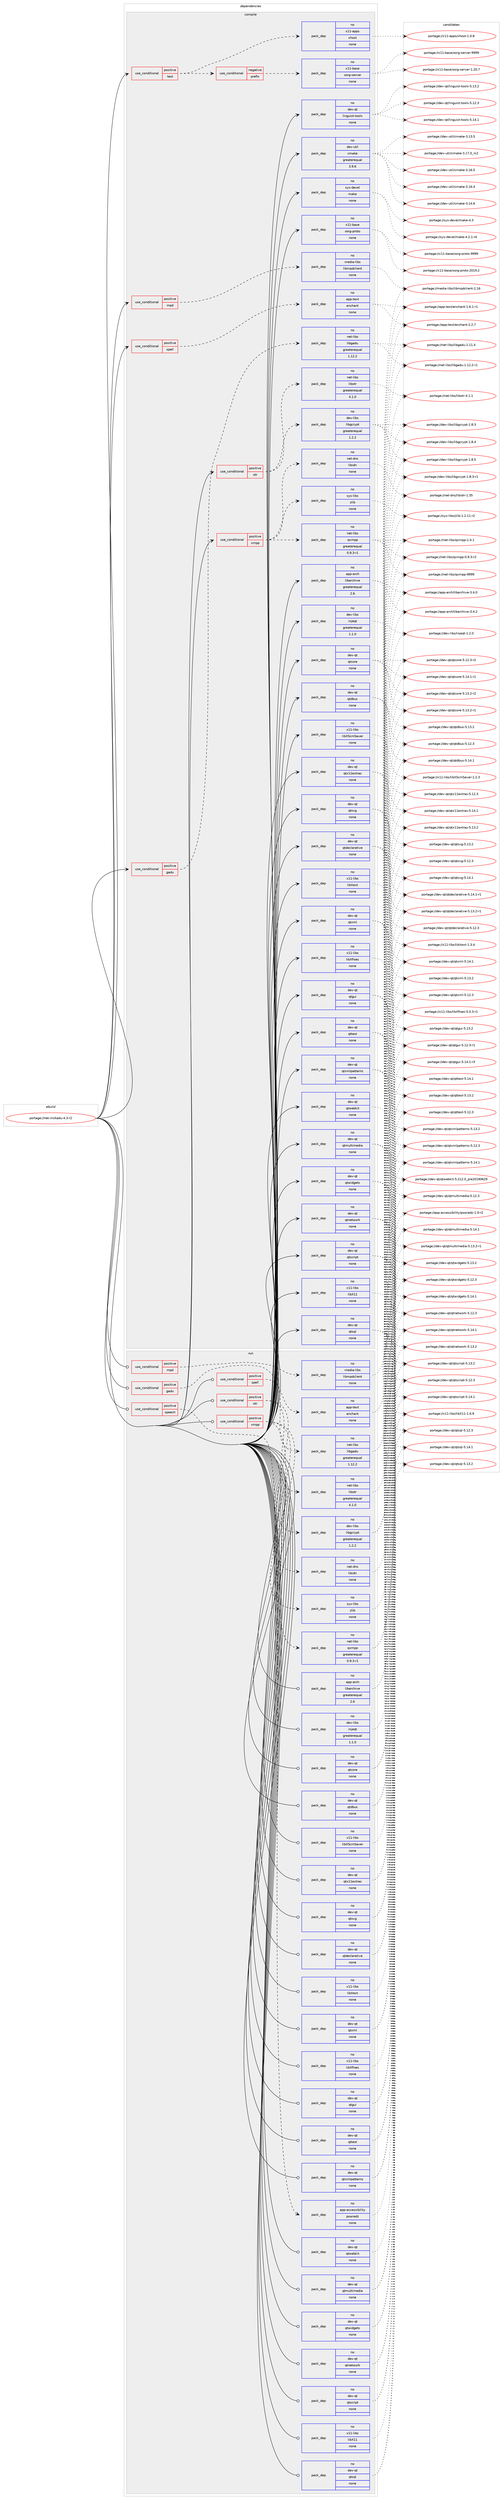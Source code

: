 digraph prolog {

# *************
# Graph options
# *************

newrank=true;
concentrate=true;
compound=true;
graph [rankdir=LR,fontname=Helvetica,fontsize=10,ranksep=1.5];#, ranksep=2.5, nodesep=0.2];
edge  [arrowhead=vee];
node  [fontname=Helvetica,fontsize=10];

# **********
# The ebuild
# **********

subgraph cluster_leftcol {
color=gray;
rank=same;
label=<<i>ebuild</i>>;
id [label="portage://net-im/kadu-4.3-r2", color=red, width=4, href="../net-im/kadu-4.3-r2.svg"];
}

# ****************
# The dependencies
# ****************

subgraph cluster_midcol {
color=gray;
label=<<i>dependencies</i>>;
subgraph cluster_compile {
fillcolor="#eeeeee";
style=filled;
label=<<i>compile</i>>;
subgraph cond12586 {
dependency62156 [label=<<TABLE BORDER="0" CELLBORDER="1" CELLSPACING="0" CELLPADDING="4"><TR><TD ROWSPAN="3" CELLPADDING="10">use_conditional</TD></TR><TR><TD>positive</TD></TR><TR><TD>gadu</TD></TR></TABLE>>, shape=none, color=red];
subgraph pack48341 {
dependency62157 [label=<<TABLE BORDER="0" CELLBORDER="1" CELLSPACING="0" CELLPADDING="4" WIDTH="220"><TR><TD ROWSPAN="6" CELLPADDING="30">pack_dep</TD></TR><TR><TD WIDTH="110">no</TD></TR><TR><TD>net-libs</TD></TR><TR><TD>libgadu</TD></TR><TR><TD>greaterequal</TD></TR><TR><TD>1.12.2</TD></TR></TABLE>>, shape=none, color=blue];
}
dependency62156:e -> dependency62157:w [weight=20,style="dashed",arrowhead="vee"];
}
id:e -> dependency62156:w [weight=20,style="solid",arrowhead="vee"];
subgraph cond12587 {
dependency62158 [label=<<TABLE BORDER="0" CELLBORDER="1" CELLSPACING="0" CELLPADDING="4"><TR><TD ROWSPAN="3" CELLPADDING="10">use_conditional</TD></TR><TR><TD>positive</TD></TR><TR><TD>mpd</TD></TR></TABLE>>, shape=none, color=red];
subgraph pack48342 {
dependency62159 [label=<<TABLE BORDER="0" CELLBORDER="1" CELLSPACING="0" CELLPADDING="4" WIDTH="220"><TR><TD ROWSPAN="6" CELLPADDING="30">pack_dep</TD></TR><TR><TD WIDTH="110">no</TD></TR><TR><TD>media-libs</TD></TR><TR><TD>libmpdclient</TD></TR><TR><TD>none</TD></TR><TR><TD></TD></TR></TABLE>>, shape=none, color=blue];
}
dependency62158:e -> dependency62159:w [weight=20,style="dashed",arrowhead="vee"];
}
id:e -> dependency62158:w [weight=20,style="solid",arrowhead="vee"];
subgraph cond12588 {
dependency62160 [label=<<TABLE BORDER="0" CELLBORDER="1" CELLSPACING="0" CELLPADDING="4"><TR><TD ROWSPAN="3" CELLPADDING="10">use_conditional</TD></TR><TR><TD>positive</TD></TR><TR><TD>otr</TD></TR></TABLE>>, shape=none, color=red];
subgraph pack48343 {
dependency62161 [label=<<TABLE BORDER="0" CELLBORDER="1" CELLSPACING="0" CELLPADDING="4" WIDTH="220"><TR><TD ROWSPAN="6" CELLPADDING="30">pack_dep</TD></TR><TR><TD WIDTH="110">no</TD></TR><TR><TD>dev-libs</TD></TR><TR><TD>libgcrypt</TD></TR><TR><TD>greaterequal</TD></TR><TR><TD>1.2.2</TD></TR></TABLE>>, shape=none, color=blue];
}
dependency62160:e -> dependency62161:w [weight=20,style="dashed",arrowhead="vee"];
subgraph pack48344 {
dependency62162 [label=<<TABLE BORDER="0" CELLBORDER="1" CELLSPACING="0" CELLPADDING="4" WIDTH="220"><TR><TD ROWSPAN="6" CELLPADDING="30">pack_dep</TD></TR><TR><TD WIDTH="110">no</TD></TR><TR><TD>net-libs</TD></TR><TR><TD>libotr</TD></TR><TR><TD>greaterequal</TD></TR><TR><TD>4.1.0</TD></TR></TABLE>>, shape=none, color=blue];
}
dependency62160:e -> dependency62162:w [weight=20,style="dashed",arrowhead="vee"];
}
id:e -> dependency62160:w [weight=20,style="solid",arrowhead="vee"];
subgraph cond12589 {
dependency62163 [label=<<TABLE BORDER="0" CELLBORDER="1" CELLSPACING="0" CELLPADDING="4"><TR><TD ROWSPAN="3" CELLPADDING="10">use_conditional</TD></TR><TR><TD>positive</TD></TR><TR><TD>spell</TD></TR></TABLE>>, shape=none, color=red];
subgraph pack48345 {
dependency62164 [label=<<TABLE BORDER="0" CELLBORDER="1" CELLSPACING="0" CELLPADDING="4" WIDTH="220"><TR><TD ROWSPAN="6" CELLPADDING="30">pack_dep</TD></TR><TR><TD WIDTH="110">no</TD></TR><TR><TD>app-text</TD></TR><TR><TD>enchant</TD></TR><TR><TD>none</TD></TR><TR><TD></TD></TR></TABLE>>, shape=none, color=blue];
}
dependency62163:e -> dependency62164:w [weight=20,style="dashed",arrowhead="vee"];
}
id:e -> dependency62163:w [weight=20,style="solid",arrowhead="vee"];
subgraph cond12590 {
dependency62165 [label=<<TABLE BORDER="0" CELLBORDER="1" CELLSPACING="0" CELLPADDING="4"><TR><TD ROWSPAN="3" CELLPADDING="10">use_conditional</TD></TR><TR><TD>positive</TD></TR><TR><TD>test</TD></TR></TABLE>>, shape=none, color=red];
subgraph cond12591 {
dependency62166 [label=<<TABLE BORDER="0" CELLBORDER="1" CELLSPACING="0" CELLPADDING="4"><TR><TD ROWSPAN="3" CELLPADDING="10">use_conditional</TD></TR><TR><TD>negative</TD></TR><TR><TD>prefix</TD></TR></TABLE>>, shape=none, color=red];
subgraph pack48346 {
dependency62167 [label=<<TABLE BORDER="0" CELLBORDER="1" CELLSPACING="0" CELLPADDING="4" WIDTH="220"><TR><TD ROWSPAN="6" CELLPADDING="30">pack_dep</TD></TR><TR><TD WIDTH="110">no</TD></TR><TR><TD>x11-base</TD></TR><TR><TD>xorg-server</TD></TR><TR><TD>none</TD></TR><TR><TD></TD></TR></TABLE>>, shape=none, color=blue];
}
dependency62166:e -> dependency62167:w [weight=20,style="dashed",arrowhead="vee"];
}
dependency62165:e -> dependency62166:w [weight=20,style="dashed",arrowhead="vee"];
subgraph pack48347 {
dependency62168 [label=<<TABLE BORDER="0" CELLBORDER="1" CELLSPACING="0" CELLPADDING="4" WIDTH="220"><TR><TD ROWSPAN="6" CELLPADDING="30">pack_dep</TD></TR><TR><TD WIDTH="110">no</TD></TR><TR><TD>x11-apps</TD></TR><TR><TD>xhost</TD></TR><TR><TD>none</TD></TR><TR><TD></TD></TR></TABLE>>, shape=none, color=blue];
}
dependency62165:e -> dependency62168:w [weight=20,style="dashed",arrowhead="vee"];
}
id:e -> dependency62165:w [weight=20,style="solid",arrowhead="vee"];
subgraph cond12592 {
dependency62169 [label=<<TABLE BORDER="0" CELLBORDER="1" CELLSPACING="0" CELLPADDING="4"><TR><TD ROWSPAN="3" CELLPADDING="10">use_conditional</TD></TR><TR><TD>positive</TD></TR><TR><TD>xmpp</TD></TR></TABLE>>, shape=none, color=red];
subgraph pack48348 {
dependency62170 [label=<<TABLE BORDER="0" CELLBORDER="1" CELLSPACING="0" CELLPADDING="4" WIDTH="220"><TR><TD ROWSPAN="6" CELLPADDING="30">pack_dep</TD></TR><TR><TD WIDTH="110">no</TD></TR><TR><TD>net-dns</TD></TR><TR><TD>libidn</TD></TR><TR><TD>none</TD></TR><TR><TD></TD></TR></TABLE>>, shape=none, color=blue];
}
dependency62169:e -> dependency62170:w [weight=20,style="dashed",arrowhead="vee"];
subgraph pack48349 {
dependency62171 [label=<<TABLE BORDER="0" CELLBORDER="1" CELLSPACING="0" CELLPADDING="4" WIDTH="220"><TR><TD ROWSPAN="6" CELLPADDING="30">pack_dep</TD></TR><TR><TD WIDTH="110">no</TD></TR><TR><TD>net-libs</TD></TR><TR><TD>qxmpp</TD></TR><TR><TD>greaterequal</TD></TR><TR><TD>0.9.3-r1</TD></TR></TABLE>>, shape=none, color=blue];
}
dependency62169:e -> dependency62171:w [weight=20,style="dashed",arrowhead="vee"];
subgraph pack48350 {
dependency62172 [label=<<TABLE BORDER="0" CELLBORDER="1" CELLSPACING="0" CELLPADDING="4" WIDTH="220"><TR><TD ROWSPAN="6" CELLPADDING="30">pack_dep</TD></TR><TR><TD WIDTH="110">no</TD></TR><TR><TD>sys-libs</TD></TR><TR><TD>zlib</TD></TR><TR><TD>none</TD></TR><TR><TD></TD></TR></TABLE>>, shape=none, color=blue];
}
dependency62169:e -> dependency62172:w [weight=20,style="dashed",arrowhead="vee"];
}
id:e -> dependency62169:w [weight=20,style="solid",arrowhead="vee"];
subgraph pack48351 {
dependency62173 [label=<<TABLE BORDER="0" CELLBORDER="1" CELLSPACING="0" CELLPADDING="4" WIDTH="220"><TR><TD ROWSPAN="6" CELLPADDING="30">pack_dep</TD></TR><TR><TD WIDTH="110">no</TD></TR><TR><TD>app-arch</TD></TR><TR><TD>libarchive</TD></TR><TR><TD>greaterequal</TD></TR><TR><TD>2.6</TD></TR></TABLE>>, shape=none, color=blue];
}
id:e -> dependency62173:w [weight=20,style="solid",arrowhead="vee"];
subgraph pack48352 {
dependency62174 [label=<<TABLE BORDER="0" CELLBORDER="1" CELLSPACING="0" CELLPADDING="4" WIDTH="220"><TR><TD ROWSPAN="6" CELLPADDING="30">pack_dep</TD></TR><TR><TD WIDTH="110">no</TD></TR><TR><TD>dev-libs</TD></TR><TR><TD>injeqt</TD></TR><TR><TD>greaterequal</TD></TR><TR><TD>1.1.0</TD></TR></TABLE>>, shape=none, color=blue];
}
id:e -> dependency62174:w [weight=20,style="solid",arrowhead="vee"];
subgraph pack48353 {
dependency62175 [label=<<TABLE BORDER="0" CELLBORDER="1" CELLSPACING="0" CELLPADDING="4" WIDTH="220"><TR><TD ROWSPAN="6" CELLPADDING="30">pack_dep</TD></TR><TR><TD WIDTH="110">no</TD></TR><TR><TD>dev-qt</TD></TR><TR><TD>linguist-tools</TD></TR><TR><TD>none</TD></TR><TR><TD></TD></TR></TABLE>>, shape=none, color=blue];
}
id:e -> dependency62175:w [weight=20,style="solid",arrowhead="vee"];
subgraph pack48354 {
dependency62176 [label=<<TABLE BORDER="0" CELLBORDER="1" CELLSPACING="0" CELLPADDING="4" WIDTH="220"><TR><TD ROWSPAN="6" CELLPADDING="30">pack_dep</TD></TR><TR><TD WIDTH="110">no</TD></TR><TR><TD>dev-qt</TD></TR><TR><TD>qtcore</TD></TR><TR><TD>none</TD></TR><TR><TD></TD></TR></TABLE>>, shape=none, color=blue];
}
id:e -> dependency62176:w [weight=20,style="solid",arrowhead="vee"];
subgraph pack48355 {
dependency62177 [label=<<TABLE BORDER="0" CELLBORDER="1" CELLSPACING="0" CELLPADDING="4" WIDTH="220"><TR><TD ROWSPAN="6" CELLPADDING="30">pack_dep</TD></TR><TR><TD WIDTH="110">no</TD></TR><TR><TD>dev-qt</TD></TR><TR><TD>qtdbus</TD></TR><TR><TD>none</TD></TR><TR><TD></TD></TR></TABLE>>, shape=none, color=blue];
}
id:e -> dependency62177:w [weight=20,style="solid",arrowhead="vee"];
subgraph pack48356 {
dependency62178 [label=<<TABLE BORDER="0" CELLBORDER="1" CELLSPACING="0" CELLPADDING="4" WIDTH="220"><TR><TD ROWSPAN="6" CELLPADDING="30">pack_dep</TD></TR><TR><TD WIDTH="110">no</TD></TR><TR><TD>dev-qt</TD></TR><TR><TD>qtdeclarative</TD></TR><TR><TD>none</TD></TR><TR><TD></TD></TR></TABLE>>, shape=none, color=blue];
}
id:e -> dependency62178:w [weight=20,style="solid",arrowhead="vee"];
subgraph pack48357 {
dependency62179 [label=<<TABLE BORDER="0" CELLBORDER="1" CELLSPACING="0" CELLPADDING="4" WIDTH="220"><TR><TD ROWSPAN="6" CELLPADDING="30">pack_dep</TD></TR><TR><TD WIDTH="110">no</TD></TR><TR><TD>dev-qt</TD></TR><TR><TD>qtgui</TD></TR><TR><TD>none</TD></TR><TR><TD></TD></TR></TABLE>>, shape=none, color=blue];
}
id:e -> dependency62179:w [weight=20,style="solid",arrowhead="vee"];
subgraph pack48358 {
dependency62180 [label=<<TABLE BORDER="0" CELLBORDER="1" CELLSPACING="0" CELLPADDING="4" WIDTH="220"><TR><TD ROWSPAN="6" CELLPADDING="30">pack_dep</TD></TR><TR><TD WIDTH="110">no</TD></TR><TR><TD>dev-qt</TD></TR><TR><TD>qtmultimedia</TD></TR><TR><TD>none</TD></TR><TR><TD></TD></TR></TABLE>>, shape=none, color=blue];
}
id:e -> dependency62180:w [weight=20,style="solid",arrowhead="vee"];
subgraph pack48359 {
dependency62181 [label=<<TABLE BORDER="0" CELLBORDER="1" CELLSPACING="0" CELLPADDING="4" WIDTH="220"><TR><TD ROWSPAN="6" CELLPADDING="30">pack_dep</TD></TR><TR><TD WIDTH="110">no</TD></TR><TR><TD>dev-qt</TD></TR><TR><TD>qtnetwork</TD></TR><TR><TD>none</TD></TR><TR><TD></TD></TR></TABLE>>, shape=none, color=blue];
}
id:e -> dependency62181:w [weight=20,style="solid",arrowhead="vee"];
subgraph pack48360 {
dependency62182 [label=<<TABLE BORDER="0" CELLBORDER="1" CELLSPACING="0" CELLPADDING="4" WIDTH="220"><TR><TD ROWSPAN="6" CELLPADDING="30">pack_dep</TD></TR><TR><TD WIDTH="110">no</TD></TR><TR><TD>dev-qt</TD></TR><TR><TD>qtscript</TD></TR><TR><TD>none</TD></TR><TR><TD></TD></TR></TABLE>>, shape=none, color=blue];
}
id:e -> dependency62182:w [weight=20,style="solid",arrowhead="vee"];
subgraph pack48361 {
dependency62183 [label=<<TABLE BORDER="0" CELLBORDER="1" CELLSPACING="0" CELLPADDING="4" WIDTH="220"><TR><TD ROWSPAN="6" CELLPADDING="30">pack_dep</TD></TR><TR><TD WIDTH="110">no</TD></TR><TR><TD>dev-qt</TD></TR><TR><TD>qtsql</TD></TR><TR><TD>none</TD></TR><TR><TD></TD></TR></TABLE>>, shape=none, color=blue];
}
id:e -> dependency62183:w [weight=20,style="solid",arrowhead="vee"];
subgraph pack48362 {
dependency62184 [label=<<TABLE BORDER="0" CELLBORDER="1" CELLSPACING="0" CELLPADDING="4" WIDTH="220"><TR><TD ROWSPAN="6" CELLPADDING="30">pack_dep</TD></TR><TR><TD WIDTH="110">no</TD></TR><TR><TD>dev-qt</TD></TR><TR><TD>qtsvg</TD></TR><TR><TD>none</TD></TR><TR><TD></TD></TR></TABLE>>, shape=none, color=blue];
}
id:e -> dependency62184:w [weight=20,style="solid",arrowhead="vee"];
subgraph pack48363 {
dependency62185 [label=<<TABLE BORDER="0" CELLBORDER="1" CELLSPACING="0" CELLPADDING="4" WIDTH="220"><TR><TD ROWSPAN="6" CELLPADDING="30">pack_dep</TD></TR><TR><TD WIDTH="110">no</TD></TR><TR><TD>dev-qt</TD></TR><TR><TD>qttest</TD></TR><TR><TD>none</TD></TR><TR><TD></TD></TR></TABLE>>, shape=none, color=blue];
}
id:e -> dependency62185:w [weight=20,style="solid",arrowhead="vee"];
subgraph pack48364 {
dependency62186 [label=<<TABLE BORDER="0" CELLBORDER="1" CELLSPACING="0" CELLPADDING="4" WIDTH="220"><TR><TD ROWSPAN="6" CELLPADDING="30">pack_dep</TD></TR><TR><TD WIDTH="110">no</TD></TR><TR><TD>dev-qt</TD></TR><TR><TD>qtwebkit</TD></TR><TR><TD>none</TD></TR><TR><TD></TD></TR></TABLE>>, shape=none, color=blue];
}
id:e -> dependency62186:w [weight=20,style="solid",arrowhead="vee"];
subgraph pack48365 {
dependency62187 [label=<<TABLE BORDER="0" CELLBORDER="1" CELLSPACING="0" CELLPADDING="4" WIDTH="220"><TR><TD ROWSPAN="6" CELLPADDING="30">pack_dep</TD></TR><TR><TD WIDTH="110">no</TD></TR><TR><TD>dev-qt</TD></TR><TR><TD>qtwidgets</TD></TR><TR><TD>none</TD></TR><TR><TD></TD></TR></TABLE>>, shape=none, color=blue];
}
id:e -> dependency62187:w [weight=20,style="solid",arrowhead="vee"];
subgraph pack48366 {
dependency62188 [label=<<TABLE BORDER="0" CELLBORDER="1" CELLSPACING="0" CELLPADDING="4" WIDTH="220"><TR><TD ROWSPAN="6" CELLPADDING="30">pack_dep</TD></TR><TR><TD WIDTH="110">no</TD></TR><TR><TD>dev-qt</TD></TR><TR><TD>qtx11extras</TD></TR><TR><TD>none</TD></TR><TR><TD></TD></TR></TABLE>>, shape=none, color=blue];
}
id:e -> dependency62188:w [weight=20,style="solid",arrowhead="vee"];
subgraph pack48367 {
dependency62189 [label=<<TABLE BORDER="0" CELLBORDER="1" CELLSPACING="0" CELLPADDING="4" WIDTH="220"><TR><TD ROWSPAN="6" CELLPADDING="30">pack_dep</TD></TR><TR><TD WIDTH="110">no</TD></TR><TR><TD>dev-qt</TD></TR><TR><TD>qtxml</TD></TR><TR><TD>none</TD></TR><TR><TD></TD></TR></TABLE>>, shape=none, color=blue];
}
id:e -> dependency62189:w [weight=20,style="solid",arrowhead="vee"];
subgraph pack48368 {
dependency62190 [label=<<TABLE BORDER="0" CELLBORDER="1" CELLSPACING="0" CELLPADDING="4" WIDTH="220"><TR><TD ROWSPAN="6" CELLPADDING="30">pack_dep</TD></TR><TR><TD WIDTH="110">no</TD></TR><TR><TD>dev-qt</TD></TR><TR><TD>qtxmlpatterns</TD></TR><TR><TD>none</TD></TR><TR><TD></TD></TR></TABLE>>, shape=none, color=blue];
}
id:e -> dependency62190:w [weight=20,style="solid",arrowhead="vee"];
subgraph pack48369 {
dependency62191 [label=<<TABLE BORDER="0" CELLBORDER="1" CELLSPACING="0" CELLPADDING="4" WIDTH="220"><TR><TD ROWSPAN="6" CELLPADDING="30">pack_dep</TD></TR><TR><TD WIDTH="110">no</TD></TR><TR><TD>dev-util</TD></TR><TR><TD>cmake</TD></TR><TR><TD>greaterequal</TD></TR><TR><TD>3.9.6</TD></TR></TABLE>>, shape=none, color=blue];
}
id:e -> dependency62191:w [weight=20,style="solid",arrowhead="vee"];
subgraph pack48370 {
dependency62192 [label=<<TABLE BORDER="0" CELLBORDER="1" CELLSPACING="0" CELLPADDING="4" WIDTH="220"><TR><TD ROWSPAN="6" CELLPADDING="30">pack_dep</TD></TR><TR><TD WIDTH="110">no</TD></TR><TR><TD>sys-devel</TD></TR><TR><TD>make</TD></TR><TR><TD>none</TD></TR><TR><TD></TD></TR></TABLE>>, shape=none, color=blue];
}
id:e -> dependency62192:w [weight=20,style="solid",arrowhead="vee"];
subgraph pack48371 {
dependency62193 [label=<<TABLE BORDER="0" CELLBORDER="1" CELLSPACING="0" CELLPADDING="4" WIDTH="220"><TR><TD ROWSPAN="6" CELLPADDING="30">pack_dep</TD></TR><TR><TD WIDTH="110">no</TD></TR><TR><TD>x11-base</TD></TR><TR><TD>xorg-proto</TD></TR><TR><TD>none</TD></TR><TR><TD></TD></TR></TABLE>>, shape=none, color=blue];
}
id:e -> dependency62193:w [weight=20,style="solid",arrowhead="vee"];
subgraph pack48372 {
dependency62194 [label=<<TABLE BORDER="0" CELLBORDER="1" CELLSPACING="0" CELLPADDING="4" WIDTH="220"><TR><TD ROWSPAN="6" CELLPADDING="30">pack_dep</TD></TR><TR><TD WIDTH="110">no</TD></TR><TR><TD>x11-libs</TD></TR><TR><TD>libX11</TD></TR><TR><TD>none</TD></TR><TR><TD></TD></TR></TABLE>>, shape=none, color=blue];
}
id:e -> dependency62194:w [weight=20,style="solid",arrowhead="vee"];
subgraph pack48373 {
dependency62195 [label=<<TABLE BORDER="0" CELLBORDER="1" CELLSPACING="0" CELLPADDING="4" WIDTH="220"><TR><TD ROWSPAN="6" CELLPADDING="30">pack_dep</TD></TR><TR><TD WIDTH="110">no</TD></TR><TR><TD>x11-libs</TD></TR><TR><TD>libXScrnSaver</TD></TR><TR><TD>none</TD></TR><TR><TD></TD></TR></TABLE>>, shape=none, color=blue];
}
id:e -> dependency62195:w [weight=20,style="solid",arrowhead="vee"];
subgraph pack48374 {
dependency62196 [label=<<TABLE BORDER="0" CELLBORDER="1" CELLSPACING="0" CELLPADDING="4" WIDTH="220"><TR><TD ROWSPAN="6" CELLPADDING="30">pack_dep</TD></TR><TR><TD WIDTH="110">no</TD></TR><TR><TD>x11-libs</TD></TR><TR><TD>libXext</TD></TR><TR><TD>none</TD></TR><TR><TD></TD></TR></TABLE>>, shape=none, color=blue];
}
id:e -> dependency62196:w [weight=20,style="solid",arrowhead="vee"];
subgraph pack48375 {
dependency62197 [label=<<TABLE BORDER="0" CELLBORDER="1" CELLSPACING="0" CELLPADDING="4" WIDTH="220"><TR><TD ROWSPAN="6" CELLPADDING="30">pack_dep</TD></TR><TR><TD WIDTH="110">no</TD></TR><TR><TD>x11-libs</TD></TR><TR><TD>libXfixes</TD></TR><TR><TD>none</TD></TR><TR><TD></TD></TR></TABLE>>, shape=none, color=blue];
}
id:e -> dependency62197:w [weight=20,style="solid",arrowhead="vee"];
}
subgraph cluster_compileandrun {
fillcolor="#eeeeee";
style=filled;
label=<<i>compile and run</i>>;
}
subgraph cluster_run {
fillcolor="#eeeeee";
style=filled;
label=<<i>run</i>>;
subgraph cond12593 {
dependency62198 [label=<<TABLE BORDER="0" CELLBORDER="1" CELLSPACING="0" CELLPADDING="4"><TR><TD ROWSPAN="3" CELLPADDING="10">use_conditional</TD></TR><TR><TD>positive</TD></TR><TR><TD>gadu</TD></TR></TABLE>>, shape=none, color=red];
subgraph pack48376 {
dependency62199 [label=<<TABLE BORDER="0" CELLBORDER="1" CELLSPACING="0" CELLPADDING="4" WIDTH="220"><TR><TD ROWSPAN="6" CELLPADDING="30">pack_dep</TD></TR><TR><TD WIDTH="110">no</TD></TR><TR><TD>net-libs</TD></TR><TR><TD>libgadu</TD></TR><TR><TD>greaterequal</TD></TR><TR><TD>1.12.2</TD></TR></TABLE>>, shape=none, color=blue];
}
dependency62198:e -> dependency62199:w [weight=20,style="dashed",arrowhead="vee"];
}
id:e -> dependency62198:w [weight=20,style="solid",arrowhead="odot"];
subgraph cond12594 {
dependency62200 [label=<<TABLE BORDER="0" CELLBORDER="1" CELLSPACING="0" CELLPADDING="4"><TR><TD ROWSPAN="3" CELLPADDING="10">use_conditional</TD></TR><TR><TD>positive</TD></TR><TR><TD>mpd</TD></TR></TABLE>>, shape=none, color=red];
subgraph pack48377 {
dependency62201 [label=<<TABLE BORDER="0" CELLBORDER="1" CELLSPACING="0" CELLPADDING="4" WIDTH="220"><TR><TD ROWSPAN="6" CELLPADDING="30">pack_dep</TD></TR><TR><TD WIDTH="110">no</TD></TR><TR><TD>media-libs</TD></TR><TR><TD>libmpdclient</TD></TR><TR><TD>none</TD></TR><TR><TD></TD></TR></TABLE>>, shape=none, color=blue];
}
dependency62200:e -> dependency62201:w [weight=20,style="dashed",arrowhead="vee"];
}
id:e -> dependency62200:w [weight=20,style="solid",arrowhead="odot"];
subgraph cond12595 {
dependency62202 [label=<<TABLE BORDER="0" CELLBORDER="1" CELLSPACING="0" CELLPADDING="4"><TR><TD ROWSPAN="3" CELLPADDING="10">use_conditional</TD></TR><TR><TD>positive</TD></TR><TR><TD>otr</TD></TR></TABLE>>, shape=none, color=red];
subgraph pack48378 {
dependency62203 [label=<<TABLE BORDER="0" CELLBORDER="1" CELLSPACING="0" CELLPADDING="4" WIDTH="220"><TR><TD ROWSPAN="6" CELLPADDING="30">pack_dep</TD></TR><TR><TD WIDTH="110">no</TD></TR><TR><TD>dev-libs</TD></TR><TR><TD>libgcrypt</TD></TR><TR><TD>greaterequal</TD></TR><TR><TD>1.2.2</TD></TR></TABLE>>, shape=none, color=blue];
}
dependency62202:e -> dependency62203:w [weight=20,style="dashed",arrowhead="vee"];
subgraph pack48379 {
dependency62204 [label=<<TABLE BORDER="0" CELLBORDER="1" CELLSPACING="0" CELLPADDING="4" WIDTH="220"><TR><TD ROWSPAN="6" CELLPADDING="30">pack_dep</TD></TR><TR><TD WIDTH="110">no</TD></TR><TR><TD>net-libs</TD></TR><TR><TD>libotr</TD></TR><TR><TD>greaterequal</TD></TR><TR><TD>4.1.0</TD></TR></TABLE>>, shape=none, color=blue];
}
dependency62202:e -> dependency62204:w [weight=20,style="dashed",arrowhead="vee"];
}
id:e -> dependency62202:w [weight=20,style="solid",arrowhead="odot"];
subgraph cond12596 {
dependency62205 [label=<<TABLE BORDER="0" CELLBORDER="1" CELLSPACING="0" CELLPADDING="4"><TR><TD ROWSPAN="3" CELLPADDING="10">use_conditional</TD></TR><TR><TD>positive</TD></TR><TR><TD>speech</TD></TR></TABLE>>, shape=none, color=red];
subgraph pack48380 {
dependency62206 [label=<<TABLE BORDER="0" CELLBORDER="1" CELLSPACING="0" CELLPADDING="4" WIDTH="220"><TR><TD ROWSPAN="6" CELLPADDING="30">pack_dep</TD></TR><TR><TD WIDTH="110">no</TD></TR><TR><TD>app-accessibility</TD></TR><TR><TD>powiedz</TD></TR><TR><TD>none</TD></TR><TR><TD></TD></TR></TABLE>>, shape=none, color=blue];
}
dependency62205:e -> dependency62206:w [weight=20,style="dashed",arrowhead="vee"];
}
id:e -> dependency62205:w [weight=20,style="solid",arrowhead="odot"];
subgraph cond12597 {
dependency62207 [label=<<TABLE BORDER="0" CELLBORDER="1" CELLSPACING="0" CELLPADDING="4"><TR><TD ROWSPAN="3" CELLPADDING="10">use_conditional</TD></TR><TR><TD>positive</TD></TR><TR><TD>spell</TD></TR></TABLE>>, shape=none, color=red];
subgraph pack48381 {
dependency62208 [label=<<TABLE BORDER="0" CELLBORDER="1" CELLSPACING="0" CELLPADDING="4" WIDTH="220"><TR><TD ROWSPAN="6" CELLPADDING="30">pack_dep</TD></TR><TR><TD WIDTH="110">no</TD></TR><TR><TD>app-text</TD></TR><TR><TD>enchant</TD></TR><TR><TD>none</TD></TR><TR><TD></TD></TR></TABLE>>, shape=none, color=blue];
}
dependency62207:e -> dependency62208:w [weight=20,style="dashed",arrowhead="vee"];
}
id:e -> dependency62207:w [weight=20,style="solid",arrowhead="odot"];
subgraph cond12598 {
dependency62209 [label=<<TABLE BORDER="0" CELLBORDER="1" CELLSPACING="0" CELLPADDING="4"><TR><TD ROWSPAN="3" CELLPADDING="10">use_conditional</TD></TR><TR><TD>positive</TD></TR><TR><TD>xmpp</TD></TR></TABLE>>, shape=none, color=red];
subgraph pack48382 {
dependency62210 [label=<<TABLE BORDER="0" CELLBORDER="1" CELLSPACING="0" CELLPADDING="4" WIDTH="220"><TR><TD ROWSPAN="6" CELLPADDING="30">pack_dep</TD></TR><TR><TD WIDTH="110">no</TD></TR><TR><TD>net-dns</TD></TR><TR><TD>libidn</TD></TR><TR><TD>none</TD></TR><TR><TD></TD></TR></TABLE>>, shape=none, color=blue];
}
dependency62209:e -> dependency62210:w [weight=20,style="dashed",arrowhead="vee"];
subgraph pack48383 {
dependency62211 [label=<<TABLE BORDER="0" CELLBORDER="1" CELLSPACING="0" CELLPADDING="4" WIDTH="220"><TR><TD ROWSPAN="6" CELLPADDING="30">pack_dep</TD></TR><TR><TD WIDTH="110">no</TD></TR><TR><TD>net-libs</TD></TR><TR><TD>qxmpp</TD></TR><TR><TD>greaterequal</TD></TR><TR><TD>0.9.3-r1</TD></TR></TABLE>>, shape=none, color=blue];
}
dependency62209:e -> dependency62211:w [weight=20,style="dashed",arrowhead="vee"];
subgraph pack48384 {
dependency62212 [label=<<TABLE BORDER="0" CELLBORDER="1" CELLSPACING="0" CELLPADDING="4" WIDTH="220"><TR><TD ROWSPAN="6" CELLPADDING="30">pack_dep</TD></TR><TR><TD WIDTH="110">no</TD></TR><TR><TD>sys-libs</TD></TR><TR><TD>zlib</TD></TR><TR><TD>none</TD></TR><TR><TD></TD></TR></TABLE>>, shape=none, color=blue];
}
dependency62209:e -> dependency62212:w [weight=20,style="dashed",arrowhead="vee"];
}
id:e -> dependency62209:w [weight=20,style="solid",arrowhead="odot"];
subgraph pack48385 {
dependency62213 [label=<<TABLE BORDER="0" CELLBORDER="1" CELLSPACING="0" CELLPADDING="4" WIDTH="220"><TR><TD ROWSPAN="6" CELLPADDING="30">pack_dep</TD></TR><TR><TD WIDTH="110">no</TD></TR><TR><TD>app-arch</TD></TR><TR><TD>libarchive</TD></TR><TR><TD>greaterequal</TD></TR><TR><TD>2.6</TD></TR></TABLE>>, shape=none, color=blue];
}
id:e -> dependency62213:w [weight=20,style="solid",arrowhead="odot"];
subgraph pack48386 {
dependency62214 [label=<<TABLE BORDER="0" CELLBORDER="1" CELLSPACING="0" CELLPADDING="4" WIDTH="220"><TR><TD ROWSPAN="6" CELLPADDING="30">pack_dep</TD></TR><TR><TD WIDTH="110">no</TD></TR><TR><TD>dev-libs</TD></TR><TR><TD>injeqt</TD></TR><TR><TD>greaterequal</TD></TR><TR><TD>1.1.0</TD></TR></TABLE>>, shape=none, color=blue];
}
id:e -> dependency62214:w [weight=20,style="solid",arrowhead="odot"];
subgraph pack48387 {
dependency62215 [label=<<TABLE BORDER="0" CELLBORDER="1" CELLSPACING="0" CELLPADDING="4" WIDTH="220"><TR><TD ROWSPAN="6" CELLPADDING="30">pack_dep</TD></TR><TR><TD WIDTH="110">no</TD></TR><TR><TD>dev-qt</TD></TR><TR><TD>qtcore</TD></TR><TR><TD>none</TD></TR><TR><TD></TD></TR></TABLE>>, shape=none, color=blue];
}
id:e -> dependency62215:w [weight=20,style="solid",arrowhead="odot"];
subgraph pack48388 {
dependency62216 [label=<<TABLE BORDER="0" CELLBORDER="1" CELLSPACING="0" CELLPADDING="4" WIDTH="220"><TR><TD ROWSPAN="6" CELLPADDING="30">pack_dep</TD></TR><TR><TD WIDTH="110">no</TD></TR><TR><TD>dev-qt</TD></TR><TR><TD>qtdbus</TD></TR><TR><TD>none</TD></TR><TR><TD></TD></TR></TABLE>>, shape=none, color=blue];
}
id:e -> dependency62216:w [weight=20,style="solid",arrowhead="odot"];
subgraph pack48389 {
dependency62217 [label=<<TABLE BORDER="0" CELLBORDER="1" CELLSPACING="0" CELLPADDING="4" WIDTH="220"><TR><TD ROWSPAN="6" CELLPADDING="30">pack_dep</TD></TR><TR><TD WIDTH="110">no</TD></TR><TR><TD>dev-qt</TD></TR><TR><TD>qtdeclarative</TD></TR><TR><TD>none</TD></TR><TR><TD></TD></TR></TABLE>>, shape=none, color=blue];
}
id:e -> dependency62217:w [weight=20,style="solid",arrowhead="odot"];
subgraph pack48390 {
dependency62218 [label=<<TABLE BORDER="0" CELLBORDER="1" CELLSPACING="0" CELLPADDING="4" WIDTH="220"><TR><TD ROWSPAN="6" CELLPADDING="30">pack_dep</TD></TR><TR><TD WIDTH="110">no</TD></TR><TR><TD>dev-qt</TD></TR><TR><TD>qtgui</TD></TR><TR><TD>none</TD></TR><TR><TD></TD></TR></TABLE>>, shape=none, color=blue];
}
id:e -> dependency62218:w [weight=20,style="solid",arrowhead="odot"];
subgraph pack48391 {
dependency62219 [label=<<TABLE BORDER="0" CELLBORDER="1" CELLSPACING="0" CELLPADDING="4" WIDTH="220"><TR><TD ROWSPAN="6" CELLPADDING="30">pack_dep</TD></TR><TR><TD WIDTH="110">no</TD></TR><TR><TD>dev-qt</TD></TR><TR><TD>qtmultimedia</TD></TR><TR><TD>none</TD></TR><TR><TD></TD></TR></TABLE>>, shape=none, color=blue];
}
id:e -> dependency62219:w [weight=20,style="solid",arrowhead="odot"];
subgraph pack48392 {
dependency62220 [label=<<TABLE BORDER="0" CELLBORDER="1" CELLSPACING="0" CELLPADDING="4" WIDTH="220"><TR><TD ROWSPAN="6" CELLPADDING="30">pack_dep</TD></TR><TR><TD WIDTH="110">no</TD></TR><TR><TD>dev-qt</TD></TR><TR><TD>qtnetwork</TD></TR><TR><TD>none</TD></TR><TR><TD></TD></TR></TABLE>>, shape=none, color=blue];
}
id:e -> dependency62220:w [weight=20,style="solid",arrowhead="odot"];
subgraph pack48393 {
dependency62221 [label=<<TABLE BORDER="0" CELLBORDER="1" CELLSPACING="0" CELLPADDING="4" WIDTH="220"><TR><TD ROWSPAN="6" CELLPADDING="30">pack_dep</TD></TR><TR><TD WIDTH="110">no</TD></TR><TR><TD>dev-qt</TD></TR><TR><TD>qtscript</TD></TR><TR><TD>none</TD></TR><TR><TD></TD></TR></TABLE>>, shape=none, color=blue];
}
id:e -> dependency62221:w [weight=20,style="solid",arrowhead="odot"];
subgraph pack48394 {
dependency62222 [label=<<TABLE BORDER="0" CELLBORDER="1" CELLSPACING="0" CELLPADDING="4" WIDTH="220"><TR><TD ROWSPAN="6" CELLPADDING="30">pack_dep</TD></TR><TR><TD WIDTH="110">no</TD></TR><TR><TD>dev-qt</TD></TR><TR><TD>qtsql</TD></TR><TR><TD>none</TD></TR><TR><TD></TD></TR></TABLE>>, shape=none, color=blue];
}
id:e -> dependency62222:w [weight=20,style="solid",arrowhead="odot"];
subgraph pack48395 {
dependency62223 [label=<<TABLE BORDER="0" CELLBORDER="1" CELLSPACING="0" CELLPADDING="4" WIDTH="220"><TR><TD ROWSPAN="6" CELLPADDING="30">pack_dep</TD></TR><TR><TD WIDTH="110">no</TD></TR><TR><TD>dev-qt</TD></TR><TR><TD>qtsvg</TD></TR><TR><TD>none</TD></TR><TR><TD></TD></TR></TABLE>>, shape=none, color=blue];
}
id:e -> dependency62223:w [weight=20,style="solid",arrowhead="odot"];
subgraph pack48396 {
dependency62224 [label=<<TABLE BORDER="0" CELLBORDER="1" CELLSPACING="0" CELLPADDING="4" WIDTH="220"><TR><TD ROWSPAN="6" CELLPADDING="30">pack_dep</TD></TR><TR><TD WIDTH="110">no</TD></TR><TR><TD>dev-qt</TD></TR><TR><TD>qttest</TD></TR><TR><TD>none</TD></TR><TR><TD></TD></TR></TABLE>>, shape=none, color=blue];
}
id:e -> dependency62224:w [weight=20,style="solid",arrowhead="odot"];
subgraph pack48397 {
dependency62225 [label=<<TABLE BORDER="0" CELLBORDER="1" CELLSPACING="0" CELLPADDING="4" WIDTH="220"><TR><TD ROWSPAN="6" CELLPADDING="30">pack_dep</TD></TR><TR><TD WIDTH="110">no</TD></TR><TR><TD>dev-qt</TD></TR><TR><TD>qtwebkit</TD></TR><TR><TD>none</TD></TR><TR><TD></TD></TR></TABLE>>, shape=none, color=blue];
}
id:e -> dependency62225:w [weight=20,style="solid",arrowhead="odot"];
subgraph pack48398 {
dependency62226 [label=<<TABLE BORDER="0" CELLBORDER="1" CELLSPACING="0" CELLPADDING="4" WIDTH="220"><TR><TD ROWSPAN="6" CELLPADDING="30">pack_dep</TD></TR><TR><TD WIDTH="110">no</TD></TR><TR><TD>dev-qt</TD></TR><TR><TD>qtwidgets</TD></TR><TR><TD>none</TD></TR><TR><TD></TD></TR></TABLE>>, shape=none, color=blue];
}
id:e -> dependency62226:w [weight=20,style="solid",arrowhead="odot"];
subgraph pack48399 {
dependency62227 [label=<<TABLE BORDER="0" CELLBORDER="1" CELLSPACING="0" CELLPADDING="4" WIDTH="220"><TR><TD ROWSPAN="6" CELLPADDING="30">pack_dep</TD></TR><TR><TD WIDTH="110">no</TD></TR><TR><TD>dev-qt</TD></TR><TR><TD>qtx11extras</TD></TR><TR><TD>none</TD></TR><TR><TD></TD></TR></TABLE>>, shape=none, color=blue];
}
id:e -> dependency62227:w [weight=20,style="solid",arrowhead="odot"];
subgraph pack48400 {
dependency62228 [label=<<TABLE BORDER="0" CELLBORDER="1" CELLSPACING="0" CELLPADDING="4" WIDTH="220"><TR><TD ROWSPAN="6" CELLPADDING="30">pack_dep</TD></TR><TR><TD WIDTH="110">no</TD></TR><TR><TD>dev-qt</TD></TR><TR><TD>qtxml</TD></TR><TR><TD>none</TD></TR><TR><TD></TD></TR></TABLE>>, shape=none, color=blue];
}
id:e -> dependency62228:w [weight=20,style="solid",arrowhead="odot"];
subgraph pack48401 {
dependency62229 [label=<<TABLE BORDER="0" CELLBORDER="1" CELLSPACING="0" CELLPADDING="4" WIDTH="220"><TR><TD ROWSPAN="6" CELLPADDING="30">pack_dep</TD></TR><TR><TD WIDTH="110">no</TD></TR><TR><TD>dev-qt</TD></TR><TR><TD>qtxmlpatterns</TD></TR><TR><TD>none</TD></TR><TR><TD></TD></TR></TABLE>>, shape=none, color=blue];
}
id:e -> dependency62229:w [weight=20,style="solid",arrowhead="odot"];
subgraph pack48402 {
dependency62230 [label=<<TABLE BORDER="0" CELLBORDER="1" CELLSPACING="0" CELLPADDING="4" WIDTH="220"><TR><TD ROWSPAN="6" CELLPADDING="30">pack_dep</TD></TR><TR><TD WIDTH="110">no</TD></TR><TR><TD>x11-libs</TD></TR><TR><TD>libX11</TD></TR><TR><TD>none</TD></TR><TR><TD></TD></TR></TABLE>>, shape=none, color=blue];
}
id:e -> dependency62230:w [weight=20,style="solid",arrowhead="odot"];
subgraph pack48403 {
dependency62231 [label=<<TABLE BORDER="0" CELLBORDER="1" CELLSPACING="0" CELLPADDING="4" WIDTH="220"><TR><TD ROWSPAN="6" CELLPADDING="30">pack_dep</TD></TR><TR><TD WIDTH="110">no</TD></TR><TR><TD>x11-libs</TD></TR><TR><TD>libXScrnSaver</TD></TR><TR><TD>none</TD></TR><TR><TD></TD></TR></TABLE>>, shape=none, color=blue];
}
id:e -> dependency62231:w [weight=20,style="solid",arrowhead="odot"];
subgraph pack48404 {
dependency62232 [label=<<TABLE BORDER="0" CELLBORDER="1" CELLSPACING="0" CELLPADDING="4" WIDTH="220"><TR><TD ROWSPAN="6" CELLPADDING="30">pack_dep</TD></TR><TR><TD WIDTH="110">no</TD></TR><TR><TD>x11-libs</TD></TR><TR><TD>libXext</TD></TR><TR><TD>none</TD></TR><TR><TD></TD></TR></TABLE>>, shape=none, color=blue];
}
id:e -> dependency62232:w [weight=20,style="solid",arrowhead="odot"];
subgraph pack48405 {
dependency62233 [label=<<TABLE BORDER="0" CELLBORDER="1" CELLSPACING="0" CELLPADDING="4" WIDTH="220"><TR><TD ROWSPAN="6" CELLPADDING="30">pack_dep</TD></TR><TR><TD WIDTH="110">no</TD></TR><TR><TD>x11-libs</TD></TR><TR><TD>libXfixes</TD></TR><TR><TD>none</TD></TR><TR><TD></TD></TR></TABLE>>, shape=none, color=blue];
}
id:e -> dependency62233:w [weight=20,style="solid",arrowhead="odot"];
}
}

# **************
# The candidates
# **************

subgraph cluster_choices {
rank=same;
color=gray;
label=<<i>candidates</i>>;

subgraph choice48341 {
color=black;
nodesep=1;
choice1101011164510810598115471081059810397100117454946495046504511449 [label="portage://net-libs/libgadu-1.12.2-r1", color=red, width=4,href="../net-libs/libgadu-1.12.2-r1.svg"];
choice110101116451081059811547108105981039710011745494649494652 [label="portage://net-libs/libgadu-1.11.4", color=red, width=4,href="../net-libs/libgadu-1.11.4.svg"];
dependency62157:e -> choice1101011164510810598115471081059810397100117454946495046504511449:w [style=dotted,weight="100"];
dependency62157:e -> choice110101116451081059811547108105981039710011745494649494652:w [style=dotted,weight="100"];
}
subgraph choice48342 {
color=black;
nodesep=1;
choice1091011001059745108105981154710810598109112100991081051011101164550464954 [label="portage://media-libs/libmpdclient-2.16", color=red, width=4,href="../media-libs/libmpdclient-2.16.svg"];
dependency62159:e -> choice1091011001059745108105981154710810598109112100991081051011101164550464954:w [style=dotted,weight="100"];
}
subgraph choice48343 {
color=black;
nodesep=1;
choice1001011184510810598115471081059810399114121112116454946564653 [label="portage://dev-libs/libgcrypt-1.8.5", color=red, width=4,href="../dev-libs/libgcrypt-1.8.5.svg"];
choice1001011184510810598115471081059810399114121112116454946564652 [label="portage://dev-libs/libgcrypt-1.8.4", color=red, width=4,href="../dev-libs/libgcrypt-1.8.4.svg"];
choice10010111845108105981154710810598103991141211121164549465646514511449 [label="portage://dev-libs/libgcrypt-1.8.3-r1", color=red, width=4,href="../dev-libs/libgcrypt-1.8.3-r1.svg"];
choice1001011184510810598115471081059810399114121112116454946564651 [label="portage://dev-libs/libgcrypt-1.8.3", color=red, width=4,href="../dev-libs/libgcrypt-1.8.3.svg"];
dependency62161:e -> choice1001011184510810598115471081059810399114121112116454946564653:w [style=dotted,weight="100"];
dependency62161:e -> choice1001011184510810598115471081059810399114121112116454946564652:w [style=dotted,weight="100"];
dependency62161:e -> choice10010111845108105981154710810598103991141211121164549465646514511449:w [style=dotted,weight="100"];
dependency62161:e -> choice1001011184510810598115471081059810399114121112116454946564651:w [style=dotted,weight="100"];
}
subgraph choice48344 {
color=black;
nodesep=1;
choice11010111645108105981154710810598111116114455246494649 [label="portage://net-libs/libotr-4.1.1", color=red, width=4,href="../net-libs/libotr-4.1.1.svg"];
dependency62162:e -> choice11010111645108105981154710810598111116114455246494649:w [style=dotted,weight="100"];
}
subgraph choice48345 {
color=black;
nodesep=1;
choice9711211245116101120116471011109910497110116455046504655 [label="portage://app-text/enchant-2.2.7", color=red, width=4,href="../app-text/enchant-2.2.7.svg"];
choice97112112451161011201164710111099104971101164549465446494511449 [label="portage://app-text/enchant-1.6.1-r1", color=red, width=4,href="../app-text/enchant-1.6.1-r1.svg"];
dependency62164:e -> choice9711211245116101120116471011109910497110116455046504655:w [style=dotted,weight="100"];
dependency62164:e -> choice97112112451161011201164710111099104971101164549465446494511449:w [style=dotted,weight="100"];
}
subgraph choice48346 {
color=black;
nodesep=1;
choice120494945989711510147120111114103451151011141181011144557575757 [label="portage://x11-base/xorg-server-9999", color=red, width=4,href="../x11-base/xorg-server-9999.svg"];
choice1204949459897115101471201111141034511510111411810111445494650484655 [label="portage://x11-base/xorg-server-1.20.7", color=red, width=4,href="../x11-base/xorg-server-1.20.7.svg"];
dependency62167:e -> choice120494945989711510147120111114103451151011141181011144557575757:w [style=dotted,weight="100"];
dependency62167:e -> choice1204949459897115101471201111141034511510111411810111445494650484655:w [style=dotted,weight="100"];
}
subgraph choice48347 {
color=black;
nodesep=1;
choice1204949459711211211547120104111115116454946484656 [label="portage://x11-apps/xhost-1.0.8", color=red, width=4,href="../x11-apps/xhost-1.0.8.svg"];
dependency62168:e -> choice1204949459711211211547120104111115116454946484656:w [style=dotted,weight="100"];
}
subgraph choice48348 {
color=black;
nodesep=1;
choice1101011164510011011547108105981051001104549465153 [label="portage://net-dns/libidn-1.35", color=red, width=4,href="../net-dns/libidn-1.35.svg"];
dependency62170:e -> choice1101011164510011011547108105981051001104549465153:w [style=dotted,weight="100"];
}
subgraph choice48349 {
color=black;
nodesep=1;
choice1101011164510810598115471131201091121124557575757 [label="portage://net-libs/qxmpp-9999", color=red, width=4,href="../net-libs/qxmpp-9999.svg"];
choice110101116451081059811547113120109112112454946484649 [label="portage://net-libs/qxmpp-1.0.1", color=red, width=4,href="../net-libs/qxmpp-1.0.1.svg"];
choice1101011164510810598115471131201091121124548465746514511450 [label="portage://net-libs/qxmpp-0.9.3-r2", color=red, width=4,href="../net-libs/qxmpp-0.9.3-r2.svg"];
dependency62171:e -> choice1101011164510810598115471131201091121124557575757:w [style=dotted,weight="100"];
dependency62171:e -> choice110101116451081059811547113120109112112454946484649:w [style=dotted,weight="100"];
dependency62171:e -> choice1101011164510810598115471131201091121124548465746514511450:w [style=dotted,weight="100"];
}
subgraph choice48350 {
color=black;
nodesep=1;
choice11512111545108105981154712210810598454946504649494511450 [label="portage://sys-libs/zlib-1.2.11-r2", color=red, width=4,href="../sys-libs/zlib-1.2.11-r2.svg"];
dependency62172:e -> choice11512111545108105981154712210810598454946504649494511450:w [style=dotted,weight="100"];
}
subgraph choice48351 {
color=black;
nodesep=1;
choice9711211245971149910447108105989711499104105118101455146524650 [label="portage://app-arch/libarchive-3.4.2", color=red, width=4,href="../app-arch/libarchive-3.4.2.svg"];
choice9711211245971149910447108105989711499104105118101455146524648 [label="portage://app-arch/libarchive-3.4.0", color=red, width=4,href="../app-arch/libarchive-3.4.0.svg"];
dependency62173:e -> choice9711211245971149910447108105989711499104105118101455146524650:w [style=dotted,weight="100"];
dependency62173:e -> choice9711211245971149910447108105989711499104105118101455146524648:w [style=dotted,weight="100"];
}
subgraph choice48352 {
color=black;
nodesep=1;
choice100101118451081059811547105110106101113116454946504648 [label="portage://dev-libs/injeqt-1.2.0", color=red, width=4,href="../dev-libs/injeqt-1.2.0.svg"];
dependency62174:e -> choice100101118451081059811547105110106101113116454946504648:w [style=dotted,weight="100"];
}
subgraph choice48353 {
color=black;
nodesep=1;
choice10010111845113116471081051101031171051151164511611111110811545534649524649 [label="portage://dev-qt/linguist-tools-5.14.1", color=red, width=4,href="../dev-qt/linguist-tools-5.14.1.svg"];
choice10010111845113116471081051101031171051151164511611111110811545534649514650 [label="portage://dev-qt/linguist-tools-5.13.2", color=red, width=4,href="../dev-qt/linguist-tools-5.13.2.svg"];
choice10010111845113116471081051101031171051151164511611111110811545534649504651 [label="portage://dev-qt/linguist-tools-5.12.3", color=red, width=4,href="../dev-qt/linguist-tools-5.12.3.svg"];
dependency62175:e -> choice10010111845113116471081051101031171051151164511611111110811545534649524649:w [style=dotted,weight="100"];
dependency62175:e -> choice10010111845113116471081051101031171051151164511611111110811545534649514650:w [style=dotted,weight="100"];
dependency62175:e -> choice10010111845113116471081051101031171051151164511611111110811545534649504651:w [style=dotted,weight="100"];
}
subgraph choice48354 {
color=black;
nodesep=1;
choice100101118451131164711311699111114101455346495246494511449 [label="portage://dev-qt/qtcore-5.14.1-r1", color=red, width=4,href="../dev-qt/qtcore-5.14.1-r1.svg"];
choice100101118451131164711311699111114101455346495146504511450 [label="portage://dev-qt/qtcore-5.13.2-r2", color=red, width=4,href="../dev-qt/qtcore-5.13.2-r2.svg"];
choice100101118451131164711311699111114101455346495146504511449 [label="portage://dev-qt/qtcore-5.13.2-r1", color=red, width=4,href="../dev-qt/qtcore-5.13.2-r1.svg"];
choice100101118451131164711311699111114101455346495046514511450 [label="portage://dev-qt/qtcore-5.12.3-r2", color=red, width=4,href="../dev-qt/qtcore-5.12.3-r2.svg"];
dependency62176:e -> choice100101118451131164711311699111114101455346495246494511449:w [style=dotted,weight="100"];
dependency62176:e -> choice100101118451131164711311699111114101455346495146504511450:w [style=dotted,weight="100"];
dependency62176:e -> choice100101118451131164711311699111114101455346495146504511449:w [style=dotted,weight="100"];
dependency62176:e -> choice100101118451131164711311699111114101455346495046514511450:w [style=dotted,weight="100"];
}
subgraph choice48355 {
color=black;
nodesep=1;
choice10010111845113116471131161009811711545534649524649 [label="portage://dev-qt/qtdbus-5.14.1", color=red, width=4,href="../dev-qt/qtdbus-5.14.1.svg"];
choice10010111845113116471131161009811711545534649514650 [label="portage://dev-qt/qtdbus-5.13.2", color=red, width=4,href="../dev-qt/qtdbus-5.13.2.svg"];
choice10010111845113116471131161009811711545534649504651 [label="portage://dev-qt/qtdbus-5.12.3", color=red, width=4,href="../dev-qt/qtdbus-5.12.3.svg"];
dependency62177:e -> choice10010111845113116471131161009811711545534649524649:w [style=dotted,weight="100"];
dependency62177:e -> choice10010111845113116471131161009811711545534649514650:w [style=dotted,weight="100"];
dependency62177:e -> choice10010111845113116471131161009811711545534649504651:w [style=dotted,weight="100"];
}
subgraph choice48356 {
color=black;
nodesep=1;
choice1001011184511311647113116100101991089711497116105118101455346495246494511449 [label="portage://dev-qt/qtdeclarative-5.14.1-r1", color=red, width=4,href="../dev-qt/qtdeclarative-5.14.1-r1.svg"];
choice1001011184511311647113116100101991089711497116105118101455346495146504511449 [label="portage://dev-qt/qtdeclarative-5.13.2-r1", color=red, width=4,href="../dev-qt/qtdeclarative-5.13.2-r1.svg"];
choice100101118451131164711311610010199108971149711610511810145534649504651 [label="portage://dev-qt/qtdeclarative-5.12.3", color=red, width=4,href="../dev-qt/qtdeclarative-5.12.3.svg"];
dependency62178:e -> choice1001011184511311647113116100101991089711497116105118101455346495246494511449:w [style=dotted,weight="100"];
dependency62178:e -> choice1001011184511311647113116100101991089711497116105118101455346495146504511449:w [style=dotted,weight="100"];
dependency62178:e -> choice100101118451131164711311610010199108971149711610511810145534649504651:w [style=dotted,weight="100"];
}
subgraph choice48357 {
color=black;
nodesep=1;
choice1001011184511311647113116103117105455346495246494511451 [label="portage://dev-qt/qtgui-5.14.1-r3", color=red, width=4,href="../dev-qt/qtgui-5.14.1-r3.svg"];
choice100101118451131164711311610311710545534649514650 [label="portage://dev-qt/qtgui-5.13.2", color=red, width=4,href="../dev-qt/qtgui-5.13.2.svg"];
choice1001011184511311647113116103117105455346495046514511449 [label="portage://dev-qt/qtgui-5.12.3-r1", color=red, width=4,href="../dev-qt/qtgui-5.12.3-r1.svg"];
dependency62179:e -> choice1001011184511311647113116103117105455346495246494511451:w [style=dotted,weight="100"];
dependency62179:e -> choice100101118451131164711311610311710545534649514650:w [style=dotted,weight="100"];
dependency62179:e -> choice1001011184511311647113116103117105455346495046514511449:w [style=dotted,weight="100"];
}
subgraph choice48358 {
color=black;
nodesep=1;
choice10010111845113116471131161091171081161051091011001059745534649524649 [label="portage://dev-qt/qtmultimedia-5.14.1", color=red, width=4,href="../dev-qt/qtmultimedia-5.14.1.svg"];
choice100101118451131164711311610911710811610510910110010597455346495146504511449 [label="portage://dev-qt/qtmultimedia-5.13.2-r1", color=red, width=4,href="../dev-qt/qtmultimedia-5.13.2-r1.svg"];
choice10010111845113116471131161091171081161051091011001059745534649504651 [label="portage://dev-qt/qtmultimedia-5.12.3", color=red, width=4,href="../dev-qt/qtmultimedia-5.12.3.svg"];
dependency62180:e -> choice10010111845113116471131161091171081161051091011001059745534649524649:w [style=dotted,weight="100"];
dependency62180:e -> choice100101118451131164711311610911710811610510910110010597455346495146504511449:w [style=dotted,weight="100"];
dependency62180:e -> choice10010111845113116471131161091171081161051091011001059745534649504651:w [style=dotted,weight="100"];
}
subgraph choice48359 {
color=black;
nodesep=1;
choice100101118451131164711311611010111611911111410745534649524649 [label="portage://dev-qt/qtnetwork-5.14.1", color=red, width=4,href="../dev-qt/qtnetwork-5.14.1.svg"];
choice100101118451131164711311611010111611911111410745534649514650 [label="portage://dev-qt/qtnetwork-5.13.2", color=red, width=4,href="../dev-qt/qtnetwork-5.13.2.svg"];
choice100101118451131164711311611010111611911111410745534649504651 [label="portage://dev-qt/qtnetwork-5.12.3", color=red, width=4,href="../dev-qt/qtnetwork-5.12.3.svg"];
dependency62181:e -> choice100101118451131164711311611010111611911111410745534649524649:w [style=dotted,weight="100"];
dependency62181:e -> choice100101118451131164711311611010111611911111410745534649514650:w [style=dotted,weight="100"];
dependency62181:e -> choice100101118451131164711311611010111611911111410745534649504651:w [style=dotted,weight="100"];
}
subgraph choice48360 {
color=black;
nodesep=1;
choice10010111845113116471131161159911410511211645534649524649 [label="portage://dev-qt/qtscript-5.14.1", color=red, width=4,href="../dev-qt/qtscript-5.14.1.svg"];
choice10010111845113116471131161159911410511211645534649514650 [label="portage://dev-qt/qtscript-5.13.2", color=red, width=4,href="../dev-qt/qtscript-5.13.2.svg"];
choice10010111845113116471131161159911410511211645534649504651 [label="portage://dev-qt/qtscript-5.12.3", color=red, width=4,href="../dev-qt/qtscript-5.12.3.svg"];
dependency62182:e -> choice10010111845113116471131161159911410511211645534649524649:w [style=dotted,weight="100"];
dependency62182:e -> choice10010111845113116471131161159911410511211645534649514650:w [style=dotted,weight="100"];
dependency62182:e -> choice10010111845113116471131161159911410511211645534649504651:w [style=dotted,weight="100"];
}
subgraph choice48361 {
color=black;
nodesep=1;
choice100101118451131164711311611511310845534649524649 [label="portage://dev-qt/qtsql-5.14.1", color=red, width=4,href="../dev-qt/qtsql-5.14.1.svg"];
choice100101118451131164711311611511310845534649514650 [label="portage://dev-qt/qtsql-5.13.2", color=red, width=4,href="../dev-qt/qtsql-5.13.2.svg"];
choice100101118451131164711311611511310845534649504651 [label="portage://dev-qt/qtsql-5.12.3", color=red, width=4,href="../dev-qt/qtsql-5.12.3.svg"];
dependency62183:e -> choice100101118451131164711311611511310845534649524649:w [style=dotted,weight="100"];
dependency62183:e -> choice100101118451131164711311611511310845534649514650:w [style=dotted,weight="100"];
dependency62183:e -> choice100101118451131164711311611511310845534649504651:w [style=dotted,weight="100"];
}
subgraph choice48362 {
color=black;
nodesep=1;
choice100101118451131164711311611511810345534649524649 [label="portage://dev-qt/qtsvg-5.14.1", color=red, width=4,href="../dev-qt/qtsvg-5.14.1.svg"];
choice100101118451131164711311611511810345534649514650 [label="portage://dev-qt/qtsvg-5.13.2", color=red, width=4,href="../dev-qt/qtsvg-5.13.2.svg"];
choice100101118451131164711311611511810345534649504651 [label="portage://dev-qt/qtsvg-5.12.3", color=red, width=4,href="../dev-qt/qtsvg-5.12.3.svg"];
dependency62184:e -> choice100101118451131164711311611511810345534649524649:w [style=dotted,weight="100"];
dependency62184:e -> choice100101118451131164711311611511810345534649514650:w [style=dotted,weight="100"];
dependency62184:e -> choice100101118451131164711311611511810345534649504651:w [style=dotted,weight="100"];
}
subgraph choice48363 {
color=black;
nodesep=1;
choice100101118451131164711311611610111511645534649524649 [label="portage://dev-qt/qttest-5.14.1", color=red, width=4,href="../dev-qt/qttest-5.14.1.svg"];
choice100101118451131164711311611610111511645534649514650 [label="portage://dev-qt/qttest-5.13.2", color=red, width=4,href="../dev-qt/qttest-5.13.2.svg"];
choice100101118451131164711311611610111511645534649504651 [label="portage://dev-qt/qttest-5.12.3", color=red, width=4,href="../dev-qt/qttest-5.12.3.svg"];
dependency62185:e -> choice100101118451131164711311611610111511645534649524649:w [style=dotted,weight="100"];
dependency62185:e -> choice100101118451131164711311611610111511645534649514650:w [style=dotted,weight="100"];
dependency62185:e -> choice100101118451131164711311611610111511645534649504651:w [style=dotted,weight="100"];
}
subgraph choice48364 {
color=black;
nodesep=1;
choice1001011184511311647113116119101981071051164553465049504648951121141015048495748545057 [label="portage://dev-qt/qtwebkit-5.212.0_pre20190629", color=red, width=4,href="../dev-qt/qtwebkit-5.212.0_pre20190629.svg"];
dependency62186:e -> choice1001011184511311647113116119101981071051164553465049504648951121141015048495748545057:w [style=dotted,weight="100"];
}
subgraph choice48365 {
color=black;
nodesep=1;
choice100101118451131164711311611910510010310111611545534649524649 [label="portage://dev-qt/qtwidgets-5.14.1", color=red, width=4,href="../dev-qt/qtwidgets-5.14.1.svg"];
choice100101118451131164711311611910510010310111611545534649514650 [label="portage://dev-qt/qtwidgets-5.13.2", color=red, width=4,href="../dev-qt/qtwidgets-5.13.2.svg"];
choice100101118451131164711311611910510010310111611545534649504651 [label="portage://dev-qt/qtwidgets-5.12.3", color=red, width=4,href="../dev-qt/qtwidgets-5.12.3.svg"];
dependency62187:e -> choice100101118451131164711311611910510010310111611545534649524649:w [style=dotted,weight="100"];
dependency62187:e -> choice100101118451131164711311611910510010310111611545534649514650:w [style=dotted,weight="100"];
dependency62187:e -> choice100101118451131164711311611910510010310111611545534649504651:w [style=dotted,weight="100"];
}
subgraph choice48366 {
color=black;
nodesep=1;
choice100101118451131164711311612049491011201161149711545534649524649 [label="portage://dev-qt/qtx11extras-5.14.1", color=red, width=4,href="../dev-qt/qtx11extras-5.14.1.svg"];
choice100101118451131164711311612049491011201161149711545534649514650 [label="portage://dev-qt/qtx11extras-5.13.2", color=red, width=4,href="../dev-qt/qtx11extras-5.13.2.svg"];
choice100101118451131164711311612049491011201161149711545534649504651 [label="portage://dev-qt/qtx11extras-5.12.3", color=red, width=4,href="../dev-qt/qtx11extras-5.12.3.svg"];
dependency62188:e -> choice100101118451131164711311612049491011201161149711545534649524649:w [style=dotted,weight="100"];
dependency62188:e -> choice100101118451131164711311612049491011201161149711545534649514650:w [style=dotted,weight="100"];
dependency62188:e -> choice100101118451131164711311612049491011201161149711545534649504651:w [style=dotted,weight="100"];
}
subgraph choice48367 {
color=black;
nodesep=1;
choice100101118451131164711311612010910845534649524649 [label="portage://dev-qt/qtxml-5.14.1", color=red, width=4,href="../dev-qt/qtxml-5.14.1.svg"];
choice100101118451131164711311612010910845534649514650 [label="portage://dev-qt/qtxml-5.13.2", color=red, width=4,href="../dev-qt/qtxml-5.13.2.svg"];
choice100101118451131164711311612010910845534649504651 [label="portage://dev-qt/qtxml-5.12.3", color=red, width=4,href="../dev-qt/qtxml-5.12.3.svg"];
dependency62189:e -> choice100101118451131164711311612010910845534649524649:w [style=dotted,weight="100"];
dependency62189:e -> choice100101118451131164711311612010910845534649514650:w [style=dotted,weight="100"];
dependency62189:e -> choice100101118451131164711311612010910845534649504651:w [style=dotted,weight="100"];
}
subgraph choice48368 {
color=black;
nodesep=1;
choice10010111845113116471131161201091081129711611610111411011545534649524649 [label="portage://dev-qt/qtxmlpatterns-5.14.1", color=red, width=4,href="../dev-qt/qtxmlpatterns-5.14.1.svg"];
choice10010111845113116471131161201091081129711611610111411011545534649514650 [label="portage://dev-qt/qtxmlpatterns-5.13.2", color=red, width=4,href="../dev-qt/qtxmlpatterns-5.13.2.svg"];
choice10010111845113116471131161201091081129711611610111411011545534649504651 [label="portage://dev-qt/qtxmlpatterns-5.12.3", color=red, width=4,href="../dev-qt/qtxmlpatterns-5.12.3.svg"];
dependency62190:e -> choice10010111845113116471131161201091081129711611610111411011545534649524649:w [style=dotted,weight="100"];
dependency62190:e -> choice10010111845113116471131161201091081129711611610111411011545534649514650:w [style=dotted,weight="100"];
dependency62190:e -> choice10010111845113116471131161201091081129711611610111411011545534649504651:w [style=dotted,weight="100"];
}
subgraph choice48369 {
color=black;
nodesep=1;
choice1001011184511711610510847991099710710145514649554648951149950 [label="portage://dev-util/cmake-3.17.0_rc2", color=red, width=4,href="../dev-util/cmake-3.17.0_rc2.svg"];
choice1001011184511711610510847991099710710145514649544653 [label="portage://dev-util/cmake-3.16.5", color=red, width=4,href="../dev-util/cmake-3.16.5.svg"];
choice1001011184511711610510847991099710710145514649544652 [label="portage://dev-util/cmake-3.16.4", color=red, width=4,href="../dev-util/cmake-3.16.4.svg"];
choice1001011184511711610510847991099710710145514649524654 [label="portage://dev-util/cmake-3.14.6", color=red, width=4,href="../dev-util/cmake-3.14.6.svg"];
choice1001011184511711610510847991099710710145514649514653 [label="portage://dev-util/cmake-3.13.5", color=red, width=4,href="../dev-util/cmake-3.13.5.svg"];
dependency62191:e -> choice1001011184511711610510847991099710710145514649554648951149950:w [style=dotted,weight="100"];
dependency62191:e -> choice1001011184511711610510847991099710710145514649544653:w [style=dotted,weight="100"];
dependency62191:e -> choice1001011184511711610510847991099710710145514649544652:w [style=dotted,weight="100"];
dependency62191:e -> choice1001011184511711610510847991099710710145514649524654:w [style=dotted,weight="100"];
dependency62191:e -> choice1001011184511711610510847991099710710145514649514653:w [style=dotted,weight="100"];
}
subgraph choice48370 {
color=black;
nodesep=1;
choice11512111545100101118101108471099710710145524651 [label="portage://sys-devel/make-4.3", color=red, width=4,href="../sys-devel/make-4.3.svg"];
choice1151211154510010111810110847109971071014552465046494511452 [label="portage://sys-devel/make-4.2.1-r4", color=red, width=4,href="../sys-devel/make-4.2.1-r4.svg"];
dependency62192:e -> choice11512111545100101118101108471099710710145524651:w [style=dotted,weight="100"];
dependency62192:e -> choice1151211154510010111810110847109971071014552465046494511452:w [style=dotted,weight="100"];
}
subgraph choice48371 {
color=black;
nodesep=1;
choice120494945989711510147120111114103451121141111161114557575757 [label="portage://x11-base/xorg-proto-9999", color=red, width=4,href="../x11-base/xorg-proto-9999.svg"];
choice1204949459897115101471201111141034511211411111611145504849574650 [label="portage://x11-base/xorg-proto-2019.2", color=red, width=4,href="../x11-base/xorg-proto-2019.2.svg"];
dependency62193:e -> choice120494945989711510147120111114103451121141111161114557575757:w [style=dotted,weight="100"];
dependency62193:e -> choice1204949459897115101471201111141034511211411111611145504849574650:w [style=dotted,weight="100"];
}
subgraph choice48372 {
color=black;
nodesep=1;
choice120494945108105981154710810598884949454946544657 [label="portage://x11-libs/libX11-1.6.9", color=red, width=4,href="../x11-libs/libX11-1.6.9.svg"];
dependency62194:e -> choice120494945108105981154710810598884949454946544657:w [style=dotted,weight="100"];
}
subgraph choice48373 {
color=black;
nodesep=1;
choice1204949451081059811547108105988883991141108397118101114454946504651 [label="portage://x11-libs/libXScrnSaver-1.2.3", color=red, width=4,href="../x11-libs/libXScrnSaver-1.2.3.svg"];
dependency62195:e -> choice1204949451081059811547108105988883991141108397118101114454946504651:w [style=dotted,weight="100"];
}
subgraph choice48374 {
color=black;
nodesep=1;
choice12049494510810598115471081059888101120116454946514652 [label="portage://x11-libs/libXext-1.3.4", color=red, width=4,href="../x11-libs/libXext-1.3.4.svg"];
dependency62196:e -> choice12049494510810598115471081059888101120116454946514652:w [style=dotted,weight="100"];
}
subgraph choice48375 {
color=black;
nodesep=1;
choice120494945108105981154710810598881021051201011154553464846514511449 [label="portage://x11-libs/libXfixes-5.0.3-r1", color=red, width=4,href="../x11-libs/libXfixes-5.0.3-r1.svg"];
dependency62197:e -> choice120494945108105981154710810598881021051201011154553464846514511449:w [style=dotted,weight="100"];
}
subgraph choice48376 {
color=black;
nodesep=1;
choice1101011164510810598115471081059810397100117454946495046504511449 [label="portage://net-libs/libgadu-1.12.2-r1", color=red, width=4,href="../net-libs/libgadu-1.12.2-r1.svg"];
choice110101116451081059811547108105981039710011745494649494652 [label="portage://net-libs/libgadu-1.11.4", color=red, width=4,href="../net-libs/libgadu-1.11.4.svg"];
dependency62199:e -> choice1101011164510810598115471081059810397100117454946495046504511449:w [style=dotted,weight="100"];
dependency62199:e -> choice110101116451081059811547108105981039710011745494649494652:w [style=dotted,weight="100"];
}
subgraph choice48377 {
color=black;
nodesep=1;
choice1091011001059745108105981154710810598109112100991081051011101164550464954 [label="portage://media-libs/libmpdclient-2.16", color=red, width=4,href="../media-libs/libmpdclient-2.16.svg"];
dependency62201:e -> choice1091011001059745108105981154710810598109112100991081051011101164550464954:w [style=dotted,weight="100"];
}
subgraph choice48378 {
color=black;
nodesep=1;
choice1001011184510810598115471081059810399114121112116454946564653 [label="portage://dev-libs/libgcrypt-1.8.5", color=red, width=4,href="../dev-libs/libgcrypt-1.8.5.svg"];
choice1001011184510810598115471081059810399114121112116454946564652 [label="portage://dev-libs/libgcrypt-1.8.4", color=red, width=4,href="../dev-libs/libgcrypt-1.8.4.svg"];
choice10010111845108105981154710810598103991141211121164549465646514511449 [label="portage://dev-libs/libgcrypt-1.8.3-r1", color=red, width=4,href="../dev-libs/libgcrypt-1.8.3-r1.svg"];
choice1001011184510810598115471081059810399114121112116454946564651 [label="portage://dev-libs/libgcrypt-1.8.3", color=red, width=4,href="../dev-libs/libgcrypt-1.8.3.svg"];
dependency62203:e -> choice1001011184510810598115471081059810399114121112116454946564653:w [style=dotted,weight="100"];
dependency62203:e -> choice1001011184510810598115471081059810399114121112116454946564652:w [style=dotted,weight="100"];
dependency62203:e -> choice10010111845108105981154710810598103991141211121164549465646514511449:w [style=dotted,weight="100"];
dependency62203:e -> choice1001011184510810598115471081059810399114121112116454946564651:w [style=dotted,weight="100"];
}
subgraph choice48379 {
color=black;
nodesep=1;
choice11010111645108105981154710810598111116114455246494649 [label="portage://net-libs/libotr-4.1.1", color=red, width=4,href="../net-libs/libotr-4.1.1.svg"];
dependency62204:e -> choice11010111645108105981154710810598111116114455246494649:w [style=dotted,weight="100"];
}
subgraph choice48380 {
color=black;
nodesep=1;
choice97112112459799991011151151059810510810511612147112111119105101100122454946484511450 [label="portage://app-accessibility/powiedz-1.0-r2", color=red, width=4,href="../app-accessibility/powiedz-1.0-r2.svg"];
dependency62206:e -> choice97112112459799991011151151059810510810511612147112111119105101100122454946484511450:w [style=dotted,weight="100"];
}
subgraph choice48381 {
color=black;
nodesep=1;
choice9711211245116101120116471011109910497110116455046504655 [label="portage://app-text/enchant-2.2.7", color=red, width=4,href="../app-text/enchant-2.2.7.svg"];
choice97112112451161011201164710111099104971101164549465446494511449 [label="portage://app-text/enchant-1.6.1-r1", color=red, width=4,href="../app-text/enchant-1.6.1-r1.svg"];
dependency62208:e -> choice9711211245116101120116471011109910497110116455046504655:w [style=dotted,weight="100"];
dependency62208:e -> choice97112112451161011201164710111099104971101164549465446494511449:w [style=dotted,weight="100"];
}
subgraph choice48382 {
color=black;
nodesep=1;
choice1101011164510011011547108105981051001104549465153 [label="portage://net-dns/libidn-1.35", color=red, width=4,href="../net-dns/libidn-1.35.svg"];
dependency62210:e -> choice1101011164510011011547108105981051001104549465153:w [style=dotted,weight="100"];
}
subgraph choice48383 {
color=black;
nodesep=1;
choice1101011164510810598115471131201091121124557575757 [label="portage://net-libs/qxmpp-9999", color=red, width=4,href="../net-libs/qxmpp-9999.svg"];
choice110101116451081059811547113120109112112454946484649 [label="portage://net-libs/qxmpp-1.0.1", color=red, width=4,href="../net-libs/qxmpp-1.0.1.svg"];
choice1101011164510810598115471131201091121124548465746514511450 [label="portage://net-libs/qxmpp-0.9.3-r2", color=red, width=4,href="../net-libs/qxmpp-0.9.3-r2.svg"];
dependency62211:e -> choice1101011164510810598115471131201091121124557575757:w [style=dotted,weight="100"];
dependency62211:e -> choice110101116451081059811547113120109112112454946484649:w [style=dotted,weight="100"];
dependency62211:e -> choice1101011164510810598115471131201091121124548465746514511450:w [style=dotted,weight="100"];
}
subgraph choice48384 {
color=black;
nodesep=1;
choice11512111545108105981154712210810598454946504649494511450 [label="portage://sys-libs/zlib-1.2.11-r2", color=red, width=4,href="../sys-libs/zlib-1.2.11-r2.svg"];
dependency62212:e -> choice11512111545108105981154712210810598454946504649494511450:w [style=dotted,weight="100"];
}
subgraph choice48385 {
color=black;
nodesep=1;
choice9711211245971149910447108105989711499104105118101455146524650 [label="portage://app-arch/libarchive-3.4.2", color=red, width=4,href="../app-arch/libarchive-3.4.2.svg"];
choice9711211245971149910447108105989711499104105118101455146524648 [label="portage://app-arch/libarchive-3.4.0", color=red, width=4,href="../app-arch/libarchive-3.4.0.svg"];
dependency62213:e -> choice9711211245971149910447108105989711499104105118101455146524650:w [style=dotted,weight="100"];
dependency62213:e -> choice9711211245971149910447108105989711499104105118101455146524648:w [style=dotted,weight="100"];
}
subgraph choice48386 {
color=black;
nodesep=1;
choice100101118451081059811547105110106101113116454946504648 [label="portage://dev-libs/injeqt-1.2.0", color=red, width=4,href="../dev-libs/injeqt-1.2.0.svg"];
dependency62214:e -> choice100101118451081059811547105110106101113116454946504648:w [style=dotted,weight="100"];
}
subgraph choice48387 {
color=black;
nodesep=1;
choice100101118451131164711311699111114101455346495246494511449 [label="portage://dev-qt/qtcore-5.14.1-r1", color=red, width=4,href="../dev-qt/qtcore-5.14.1-r1.svg"];
choice100101118451131164711311699111114101455346495146504511450 [label="portage://dev-qt/qtcore-5.13.2-r2", color=red, width=4,href="../dev-qt/qtcore-5.13.2-r2.svg"];
choice100101118451131164711311699111114101455346495146504511449 [label="portage://dev-qt/qtcore-5.13.2-r1", color=red, width=4,href="../dev-qt/qtcore-5.13.2-r1.svg"];
choice100101118451131164711311699111114101455346495046514511450 [label="portage://dev-qt/qtcore-5.12.3-r2", color=red, width=4,href="../dev-qt/qtcore-5.12.3-r2.svg"];
dependency62215:e -> choice100101118451131164711311699111114101455346495246494511449:w [style=dotted,weight="100"];
dependency62215:e -> choice100101118451131164711311699111114101455346495146504511450:w [style=dotted,weight="100"];
dependency62215:e -> choice100101118451131164711311699111114101455346495146504511449:w [style=dotted,weight="100"];
dependency62215:e -> choice100101118451131164711311699111114101455346495046514511450:w [style=dotted,weight="100"];
}
subgraph choice48388 {
color=black;
nodesep=1;
choice10010111845113116471131161009811711545534649524649 [label="portage://dev-qt/qtdbus-5.14.1", color=red, width=4,href="../dev-qt/qtdbus-5.14.1.svg"];
choice10010111845113116471131161009811711545534649514650 [label="portage://dev-qt/qtdbus-5.13.2", color=red, width=4,href="../dev-qt/qtdbus-5.13.2.svg"];
choice10010111845113116471131161009811711545534649504651 [label="portage://dev-qt/qtdbus-5.12.3", color=red, width=4,href="../dev-qt/qtdbus-5.12.3.svg"];
dependency62216:e -> choice10010111845113116471131161009811711545534649524649:w [style=dotted,weight="100"];
dependency62216:e -> choice10010111845113116471131161009811711545534649514650:w [style=dotted,weight="100"];
dependency62216:e -> choice10010111845113116471131161009811711545534649504651:w [style=dotted,weight="100"];
}
subgraph choice48389 {
color=black;
nodesep=1;
choice1001011184511311647113116100101991089711497116105118101455346495246494511449 [label="portage://dev-qt/qtdeclarative-5.14.1-r1", color=red, width=4,href="../dev-qt/qtdeclarative-5.14.1-r1.svg"];
choice1001011184511311647113116100101991089711497116105118101455346495146504511449 [label="portage://dev-qt/qtdeclarative-5.13.2-r1", color=red, width=4,href="../dev-qt/qtdeclarative-5.13.2-r1.svg"];
choice100101118451131164711311610010199108971149711610511810145534649504651 [label="portage://dev-qt/qtdeclarative-5.12.3", color=red, width=4,href="../dev-qt/qtdeclarative-5.12.3.svg"];
dependency62217:e -> choice1001011184511311647113116100101991089711497116105118101455346495246494511449:w [style=dotted,weight="100"];
dependency62217:e -> choice1001011184511311647113116100101991089711497116105118101455346495146504511449:w [style=dotted,weight="100"];
dependency62217:e -> choice100101118451131164711311610010199108971149711610511810145534649504651:w [style=dotted,weight="100"];
}
subgraph choice48390 {
color=black;
nodesep=1;
choice1001011184511311647113116103117105455346495246494511451 [label="portage://dev-qt/qtgui-5.14.1-r3", color=red, width=4,href="../dev-qt/qtgui-5.14.1-r3.svg"];
choice100101118451131164711311610311710545534649514650 [label="portage://dev-qt/qtgui-5.13.2", color=red, width=4,href="../dev-qt/qtgui-5.13.2.svg"];
choice1001011184511311647113116103117105455346495046514511449 [label="portage://dev-qt/qtgui-5.12.3-r1", color=red, width=4,href="../dev-qt/qtgui-5.12.3-r1.svg"];
dependency62218:e -> choice1001011184511311647113116103117105455346495246494511451:w [style=dotted,weight="100"];
dependency62218:e -> choice100101118451131164711311610311710545534649514650:w [style=dotted,weight="100"];
dependency62218:e -> choice1001011184511311647113116103117105455346495046514511449:w [style=dotted,weight="100"];
}
subgraph choice48391 {
color=black;
nodesep=1;
choice10010111845113116471131161091171081161051091011001059745534649524649 [label="portage://dev-qt/qtmultimedia-5.14.1", color=red, width=4,href="../dev-qt/qtmultimedia-5.14.1.svg"];
choice100101118451131164711311610911710811610510910110010597455346495146504511449 [label="portage://dev-qt/qtmultimedia-5.13.2-r1", color=red, width=4,href="../dev-qt/qtmultimedia-5.13.2-r1.svg"];
choice10010111845113116471131161091171081161051091011001059745534649504651 [label="portage://dev-qt/qtmultimedia-5.12.3", color=red, width=4,href="../dev-qt/qtmultimedia-5.12.3.svg"];
dependency62219:e -> choice10010111845113116471131161091171081161051091011001059745534649524649:w [style=dotted,weight="100"];
dependency62219:e -> choice100101118451131164711311610911710811610510910110010597455346495146504511449:w [style=dotted,weight="100"];
dependency62219:e -> choice10010111845113116471131161091171081161051091011001059745534649504651:w [style=dotted,weight="100"];
}
subgraph choice48392 {
color=black;
nodesep=1;
choice100101118451131164711311611010111611911111410745534649524649 [label="portage://dev-qt/qtnetwork-5.14.1", color=red, width=4,href="../dev-qt/qtnetwork-5.14.1.svg"];
choice100101118451131164711311611010111611911111410745534649514650 [label="portage://dev-qt/qtnetwork-5.13.2", color=red, width=4,href="../dev-qt/qtnetwork-5.13.2.svg"];
choice100101118451131164711311611010111611911111410745534649504651 [label="portage://dev-qt/qtnetwork-5.12.3", color=red, width=4,href="../dev-qt/qtnetwork-5.12.3.svg"];
dependency62220:e -> choice100101118451131164711311611010111611911111410745534649524649:w [style=dotted,weight="100"];
dependency62220:e -> choice100101118451131164711311611010111611911111410745534649514650:w [style=dotted,weight="100"];
dependency62220:e -> choice100101118451131164711311611010111611911111410745534649504651:w [style=dotted,weight="100"];
}
subgraph choice48393 {
color=black;
nodesep=1;
choice10010111845113116471131161159911410511211645534649524649 [label="portage://dev-qt/qtscript-5.14.1", color=red, width=4,href="../dev-qt/qtscript-5.14.1.svg"];
choice10010111845113116471131161159911410511211645534649514650 [label="portage://dev-qt/qtscript-5.13.2", color=red, width=4,href="../dev-qt/qtscript-5.13.2.svg"];
choice10010111845113116471131161159911410511211645534649504651 [label="portage://dev-qt/qtscript-5.12.3", color=red, width=4,href="../dev-qt/qtscript-5.12.3.svg"];
dependency62221:e -> choice10010111845113116471131161159911410511211645534649524649:w [style=dotted,weight="100"];
dependency62221:e -> choice10010111845113116471131161159911410511211645534649514650:w [style=dotted,weight="100"];
dependency62221:e -> choice10010111845113116471131161159911410511211645534649504651:w [style=dotted,weight="100"];
}
subgraph choice48394 {
color=black;
nodesep=1;
choice100101118451131164711311611511310845534649524649 [label="portage://dev-qt/qtsql-5.14.1", color=red, width=4,href="../dev-qt/qtsql-5.14.1.svg"];
choice100101118451131164711311611511310845534649514650 [label="portage://dev-qt/qtsql-5.13.2", color=red, width=4,href="../dev-qt/qtsql-5.13.2.svg"];
choice100101118451131164711311611511310845534649504651 [label="portage://dev-qt/qtsql-5.12.3", color=red, width=4,href="../dev-qt/qtsql-5.12.3.svg"];
dependency62222:e -> choice100101118451131164711311611511310845534649524649:w [style=dotted,weight="100"];
dependency62222:e -> choice100101118451131164711311611511310845534649514650:w [style=dotted,weight="100"];
dependency62222:e -> choice100101118451131164711311611511310845534649504651:w [style=dotted,weight="100"];
}
subgraph choice48395 {
color=black;
nodesep=1;
choice100101118451131164711311611511810345534649524649 [label="portage://dev-qt/qtsvg-5.14.1", color=red, width=4,href="../dev-qt/qtsvg-5.14.1.svg"];
choice100101118451131164711311611511810345534649514650 [label="portage://dev-qt/qtsvg-5.13.2", color=red, width=4,href="../dev-qt/qtsvg-5.13.2.svg"];
choice100101118451131164711311611511810345534649504651 [label="portage://dev-qt/qtsvg-5.12.3", color=red, width=4,href="../dev-qt/qtsvg-5.12.3.svg"];
dependency62223:e -> choice100101118451131164711311611511810345534649524649:w [style=dotted,weight="100"];
dependency62223:e -> choice100101118451131164711311611511810345534649514650:w [style=dotted,weight="100"];
dependency62223:e -> choice100101118451131164711311611511810345534649504651:w [style=dotted,weight="100"];
}
subgraph choice48396 {
color=black;
nodesep=1;
choice100101118451131164711311611610111511645534649524649 [label="portage://dev-qt/qttest-5.14.1", color=red, width=4,href="../dev-qt/qttest-5.14.1.svg"];
choice100101118451131164711311611610111511645534649514650 [label="portage://dev-qt/qttest-5.13.2", color=red, width=4,href="../dev-qt/qttest-5.13.2.svg"];
choice100101118451131164711311611610111511645534649504651 [label="portage://dev-qt/qttest-5.12.3", color=red, width=4,href="../dev-qt/qttest-5.12.3.svg"];
dependency62224:e -> choice100101118451131164711311611610111511645534649524649:w [style=dotted,weight="100"];
dependency62224:e -> choice100101118451131164711311611610111511645534649514650:w [style=dotted,weight="100"];
dependency62224:e -> choice100101118451131164711311611610111511645534649504651:w [style=dotted,weight="100"];
}
subgraph choice48397 {
color=black;
nodesep=1;
choice1001011184511311647113116119101981071051164553465049504648951121141015048495748545057 [label="portage://dev-qt/qtwebkit-5.212.0_pre20190629", color=red, width=4,href="../dev-qt/qtwebkit-5.212.0_pre20190629.svg"];
dependency62225:e -> choice1001011184511311647113116119101981071051164553465049504648951121141015048495748545057:w [style=dotted,weight="100"];
}
subgraph choice48398 {
color=black;
nodesep=1;
choice100101118451131164711311611910510010310111611545534649524649 [label="portage://dev-qt/qtwidgets-5.14.1", color=red, width=4,href="../dev-qt/qtwidgets-5.14.1.svg"];
choice100101118451131164711311611910510010310111611545534649514650 [label="portage://dev-qt/qtwidgets-5.13.2", color=red, width=4,href="../dev-qt/qtwidgets-5.13.2.svg"];
choice100101118451131164711311611910510010310111611545534649504651 [label="portage://dev-qt/qtwidgets-5.12.3", color=red, width=4,href="../dev-qt/qtwidgets-5.12.3.svg"];
dependency62226:e -> choice100101118451131164711311611910510010310111611545534649524649:w [style=dotted,weight="100"];
dependency62226:e -> choice100101118451131164711311611910510010310111611545534649514650:w [style=dotted,weight="100"];
dependency62226:e -> choice100101118451131164711311611910510010310111611545534649504651:w [style=dotted,weight="100"];
}
subgraph choice48399 {
color=black;
nodesep=1;
choice100101118451131164711311612049491011201161149711545534649524649 [label="portage://dev-qt/qtx11extras-5.14.1", color=red, width=4,href="../dev-qt/qtx11extras-5.14.1.svg"];
choice100101118451131164711311612049491011201161149711545534649514650 [label="portage://dev-qt/qtx11extras-5.13.2", color=red, width=4,href="../dev-qt/qtx11extras-5.13.2.svg"];
choice100101118451131164711311612049491011201161149711545534649504651 [label="portage://dev-qt/qtx11extras-5.12.3", color=red, width=4,href="../dev-qt/qtx11extras-5.12.3.svg"];
dependency62227:e -> choice100101118451131164711311612049491011201161149711545534649524649:w [style=dotted,weight="100"];
dependency62227:e -> choice100101118451131164711311612049491011201161149711545534649514650:w [style=dotted,weight="100"];
dependency62227:e -> choice100101118451131164711311612049491011201161149711545534649504651:w [style=dotted,weight="100"];
}
subgraph choice48400 {
color=black;
nodesep=1;
choice100101118451131164711311612010910845534649524649 [label="portage://dev-qt/qtxml-5.14.1", color=red, width=4,href="../dev-qt/qtxml-5.14.1.svg"];
choice100101118451131164711311612010910845534649514650 [label="portage://dev-qt/qtxml-5.13.2", color=red, width=4,href="../dev-qt/qtxml-5.13.2.svg"];
choice100101118451131164711311612010910845534649504651 [label="portage://dev-qt/qtxml-5.12.3", color=red, width=4,href="../dev-qt/qtxml-5.12.3.svg"];
dependency62228:e -> choice100101118451131164711311612010910845534649524649:w [style=dotted,weight="100"];
dependency62228:e -> choice100101118451131164711311612010910845534649514650:w [style=dotted,weight="100"];
dependency62228:e -> choice100101118451131164711311612010910845534649504651:w [style=dotted,weight="100"];
}
subgraph choice48401 {
color=black;
nodesep=1;
choice10010111845113116471131161201091081129711611610111411011545534649524649 [label="portage://dev-qt/qtxmlpatterns-5.14.1", color=red, width=4,href="../dev-qt/qtxmlpatterns-5.14.1.svg"];
choice10010111845113116471131161201091081129711611610111411011545534649514650 [label="portage://dev-qt/qtxmlpatterns-5.13.2", color=red, width=4,href="../dev-qt/qtxmlpatterns-5.13.2.svg"];
choice10010111845113116471131161201091081129711611610111411011545534649504651 [label="portage://dev-qt/qtxmlpatterns-5.12.3", color=red, width=4,href="../dev-qt/qtxmlpatterns-5.12.3.svg"];
dependency62229:e -> choice10010111845113116471131161201091081129711611610111411011545534649524649:w [style=dotted,weight="100"];
dependency62229:e -> choice10010111845113116471131161201091081129711611610111411011545534649514650:w [style=dotted,weight="100"];
dependency62229:e -> choice10010111845113116471131161201091081129711611610111411011545534649504651:w [style=dotted,weight="100"];
}
subgraph choice48402 {
color=black;
nodesep=1;
choice120494945108105981154710810598884949454946544657 [label="portage://x11-libs/libX11-1.6.9", color=red, width=4,href="../x11-libs/libX11-1.6.9.svg"];
dependency62230:e -> choice120494945108105981154710810598884949454946544657:w [style=dotted,weight="100"];
}
subgraph choice48403 {
color=black;
nodesep=1;
choice1204949451081059811547108105988883991141108397118101114454946504651 [label="portage://x11-libs/libXScrnSaver-1.2.3", color=red, width=4,href="../x11-libs/libXScrnSaver-1.2.3.svg"];
dependency62231:e -> choice1204949451081059811547108105988883991141108397118101114454946504651:w [style=dotted,weight="100"];
}
subgraph choice48404 {
color=black;
nodesep=1;
choice12049494510810598115471081059888101120116454946514652 [label="portage://x11-libs/libXext-1.3.4", color=red, width=4,href="../x11-libs/libXext-1.3.4.svg"];
dependency62232:e -> choice12049494510810598115471081059888101120116454946514652:w [style=dotted,weight="100"];
}
subgraph choice48405 {
color=black;
nodesep=1;
choice120494945108105981154710810598881021051201011154553464846514511449 [label="portage://x11-libs/libXfixes-5.0.3-r1", color=red, width=4,href="../x11-libs/libXfixes-5.0.3-r1.svg"];
dependency62233:e -> choice120494945108105981154710810598881021051201011154553464846514511449:w [style=dotted,weight="100"];
}
}

}
